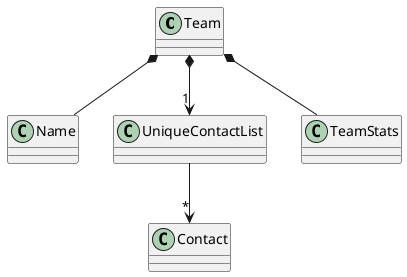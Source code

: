 @startuml ContactClassDiagram
    class Team {
    }

    class Name
    class UniqueContactList
    class Contact
    class TeamStats

    Team *-- Name
    Team *--> "1" UniqueContactList
    Team *-- TeamStats
    UniqueContactList --> "*" Contact

@enduml
